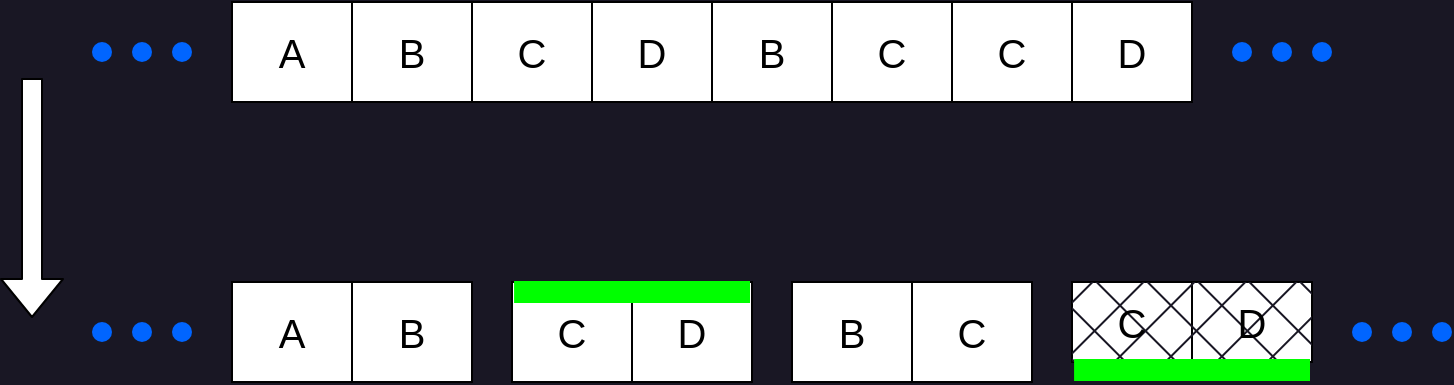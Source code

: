 <mxfile>
    <diagram id="LqdmTyrMARRoVk2-njNa" name="Page-1">
        <mxGraphModel dx="954" dy="592" grid="1" gridSize="10" guides="1" tooltips="1" connect="1" arrows="1" fold="1" page="1" pageScale="1" pageWidth="1100" pageHeight="850" background="#191724" math="1" shadow="0">
            <root>
                <mxCell id="0"/>
                <mxCell id="1" parent="0"/>
                <mxCell id="2" value="" style="shape=table;startSize=0;container=1;collapsible=0;childLayout=tableLayout;fillColor=#FFFFFF;gradientColor=none;fontColor=#000000;strokeColor=#000000;fontSize=20;" parent="1" vertex="1">
                    <mxGeometry x="260" y="270" width="480" height="50" as="geometry"/>
                </mxCell>
                <mxCell id="3" value="" style="shape=tableRow;horizontal=0;startSize=0;swimlaneHead=0;swimlaneBody=0;top=0;left=0;bottom=0;right=0;collapsible=0;dropTarget=0;fillColor=none;points=[[0,0.5],[1,0.5]];portConstraint=eastwest;fontColor=#000000;fontSize=20;" parent="2" vertex="1">
                    <mxGeometry width="480" height="50" as="geometry"/>
                </mxCell>
                <mxCell id="4" value="A" style="shape=partialRectangle;html=1;whiteSpace=wrap;connectable=0;overflow=hidden;fillColor=none;top=0;left=0;bottom=0;right=0;pointerEvents=1;fontColor=#000000;fontSize=20;" parent="3" vertex="1">
                    <mxGeometry width="60" height="50" as="geometry">
                        <mxRectangle width="60" height="50" as="alternateBounds"/>
                    </mxGeometry>
                </mxCell>
                <mxCell id="5" value="B" style="shape=partialRectangle;html=1;whiteSpace=wrap;connectable=0;overflow=hidden;fillColor=none;top=0;left=0;bottom=0;right=0;pointerEvents=1;fontColor=#000000;fontSize=20;" parent="3" vertex="1">
                    <mxGeometry x="60" width="60" height="50" as="geometry">
                        <mxRectangle width="60" height="50" as="alternateBounds"/>
                    </mxGeometry>
                </mxCell>
                <mxCell id="6" value="C" style="shape=partialRectangle;html=1;whiteSpace=wrap;connectable=0;overflow=hidden;fillColor=none;top=0;left=0;bottom=0;right=0;pointerEvents=1;fontColor=#000000;fontSize=20;strokeWidth=1;" parent="3" vertex="1">
                    <mxGeometry x="120" width="60" height="50" as="geometry">
                        <mxRectangle width="60" height="50" as="alternateBounds"/>
                    </mxGeometry>
                </mxCell>
                <mxCell id="7" value="D" style="shape=partialRectangle;html=1;whiteSpace=wrap;connectable=0;overflow=hidden;fillColor=none;top=0;left=0;bottom=0;right=0;pointerEvents=1;fontColor=#000000;fontSize=20;" parent="3" vertex="1">
                    <mxGeometry x="180" width="60" height="50" as="geometry">
                        <mxRectangle width="60" height="50" as="alternateBounds"/>
                    </mxGeometry>
                </mxCell>
                <mxCell id="15" value="B" style="shape=partialRectangle;html=1;whiteSpace=wrap;connectable=0;overflow=hidden;fillColor=none;top=0;left=0;bottom=0;right=0;pointerEvents=1;fontColor=#000000;fontSize=20;" parent="3" vertex="1">
                    <mxGeometry x="240" width="60" height="50" as="geometry">
                        <mxRectangle width="60" height="50" as="alternateBounds"/>
                    </mxGeometry>
                </mxCell>
                <mxCell id="14" value="C" style="shape=partialRectangle;html=1;whiteSpace=wrap;connectable=0;overflow=hidden;fillColor=none;top=0;left=0;bottom=0;right=0;pointerEvents=1;fontColor=#000000;fontSize=20;" parent="3" vertex="1">
                    <mxGeometry x="300" width="60" height="50" as="geometry">
                        <mxRectangle width="60" height="50" as="alternateBounds"/>
                    </mxGeometry>
                </mxCell>
                <mxCell id="13" value="C" style="shape=partialRectangle;html=1;whiteSpace=wrap;connectable=0;overflow=hidden;fillColor=none;top=0;left=0;bottom=0;right=0;pointerEvents=1;fontColor=#000000;fontSize=20;" parent="3" vertex="1">
                    <mxGeometry x="360" width="60" height="50" as="geometry">
                        <mxRectangle width="60" height="50" as="alternateBounds"/>
                    </mxGeometry>
                </mxCell>
                <mxCell id="12" value="D" style="shape=partialRectangle;html=1;whiteSpace=wrap;connectable=0;overflow=hidden;fillColor=none;top=0;left=0;bottom=0;right=0;pointerEvents=1;fontColor=#000000;fontSize=20;" parent="3" vertex="1">
                    <mxGeometry x="420" width="60" height="50" as="geometry">
                        <mxRectangle width="60" height="50" as="alternateBounds"/>
                    </mxGeometry>
                </mxCell>
                <mxCell id="16" value="" style="shape=table;startSize=0;container=1;collapsible=0;childLayout=tableLayout;fillColor=#FFFFFF;gradientColor=none;fontColor=#000000;strokeColor=#000000;fontSize=20;" parent="1" vertex="1">
                    <mxGeometry x="260" y="410" width="120" height="50" as="geometry"/>
                </mxCell>
                <mxCell id="17" value="" style="shape=tableRow;horizontal=0;startSize=0;swimlaneHead=0;swimlaneBody=0;top=0;left=0;bottom=0;right=0;collapsible=0;dropTarget=0;fillColor=none;points=[[0,0.5],[1,0.5]];portConstraint=eastwest;fontColor=#000000;fontSize=20;" parent="16" vertex="1">
                    <mxGeometry width="120" height="50" as="geometry"/>
                </mxCell>
                <mxCell id="18" value="A" style="shape=partialRectangle;html=1;whiteSpace=wrap;connectable=0;overflow=hidden;fillColor=none;top=0;left=0;bottom=0;right=0;pointerEvents=1;fontColor=#000000;fontSize=20;" parent="17" vertex="1">
                    <mxGeometry width="60" height="50" as="geometry">
                        <mxRectangle width="60" height="50" as="alternateBounds"/>
                    </mxGeometry>
                </mxCell>
                <mxCell id="19" value="B" style="shape=partialRectangle;html=1;whiteSpace=wrap;connectable=0;overflow=hidden;fillColor=none;top=0;left=0;bottom=0;right=0;pointerEvents=1;fontColor=#000000;fontSize=20;" parent="17" vertex="1">
                    <mxGeometry x="60" width="60" height="50" as="geometry">
                        <mxRectangle width="60" height="50" as="alternateBounds"/>
                    </mxGeometry>
                </mxCell>
                <mxCell id="20" value="" style="shape=table;startSize=0;container=1;collapsible=0;childLayout=tableLayout;fillColor=#FFFFFF;gradientColor=none;fontColor=#000000;strokeColor=#000000;fontSize=20;" parent="1" vertex="1">
                    <mxGeometry x="400" y="410" width="120" height="50" as="geometry"/>
                </mxCell>
                <mxCell id="21" value="" style="shape=tableRow;horizontal=0;startSize=0;swimlaneHead=0;swimlaneBody=0;top=0;left=0;bottom=0;right=0;collapsible=0;dropTarget=0;fillColor=none;points=[[0,0.5],[1,0.5]];portConstraint=eastwest;fontColor=#000000;fontSize=20;" parent="20" vertex="1">
                    <mxGeometry width="120" height="50" as="geometry"/>
                </mxCell>
                <mxCell id="22" value="C" style="shape=partialRectangle;html=1;whiteSpace=wrap;connectable=0;overflow=hidden;fillColor=none;top=0;left=0;bottom=0;right=0;pointerEvents=1;fontColor=#000000;fontSize=20;" parent="21" vertex="1">
                    <mxGeometry width="60" height="50" as="geometry">
                        <mxRectangle width="60" height="50" as="alternateBounds"/>
                    </mxGeometry>
                </mxCell>
                <mxCell id="23" value="D" style="shape=partialRectangle;html=1;whiteSpace=wrap;connectable=0;overflow=hidden;fillColor=none;top=0;left=0;bottom=0;right=0;pointerEvents=1;fontColor=#000000;fontSize=20;" parent="21" vertex="1">
                    <mxGeometry x="60" width="60" height="50" as="geometry">
                        <mxRectangle width="60" height="50" as="alternateBounds"/>
                    </mxGeometry>
                </mxCell>
                <mxCell id="24" value="" style="shape=table;startSize=0;container=1;collapsible=0;childLayout=tableLayout;fillColor=#FFFFFF;gradientColor=none;fontColor=#000000;strokeColor=#000000;fontSize=20;" parent="1" vertex="1">
                    <mxGeometry x="540" y="410" width="120" height="50" as="geometry"/>
                </mxCell>
                <mxCell id="25" value="" style="shape=tableRow;horizontal=0;startSize=0;swimlaneHead=0;swimlaneBody=0;top=0;left=0;bottom=0;right=0;collapsible=0;dropTarget=0;fillColor=none;points=[[0,0.5],[1,0.5]];portConstraint=eastwest;fontColor=#000000;fontSize=20;" parent="24" vertex="1">
                    <mxGeometry width="120" height="50" as="geometry"/>
                </mxCell>
                <mxCell id="26" value="B" style="shape=partialRectangle;html=1;whiteSpace=wrap;connectable=0;overflow=hidden;fillColor=none;top=0;left=0;bottom=0;right=0;pointerEvents=1;fontColor=#000000;fontSize=20;" parent="25" vertex="1">
                    <mxGeometry width="60" height="50" as="geometry">
                        <mxRectangle width="60" height="50" as="alternateBounds"/>
                    </mxGeometry>
                </mxCell>
                <mxCell id="27" value="C" style="shape=partialRectangle;html=1;whiteSpace=wrap;connectable=0;overflow=hidden;fillColor=none;top=0;left=0;bottom=0;right=0;pointerEvents=1;fontColor=#000000;fontSize=20;" parent="25" vertex="1">
                    <mxGeometry x="60" width="60" height="50" as="geometry">
                        <mxRectangle width="60" height="50" as="alternateBounds"/>
                    </mxGeometry>
                </mxCell>
                <mxCell id="28" value="" style="shape=table;startSize=0;container=1;collapsible=0;childLayout=tableLayout;fillColor=#FFFFFF;gradientColor=none;fontColor=#000000;strokeColor=#000000;fontSize=20;fillStyle=auto;" parent="1" vertex="1">
                    <mxGeometry x="680" y="410" width="120" height="40" as="geometry"/>
                </mxCell>
                <mxCell id="29" value="" style="shape=tableRow;horizontal=0;startSize=0;swimlaneHead=0;swimlaneBody=0;top=0;left=0;bottom=0;right=0;collapsible=0;dropTarget=0;fillColor=none;points=[[0,0.5],[1,0.5]];portConstraint=eastwest;fontColor=#000000;fontSize=20;" parent="28" vertex="1">
                    <mxGeometry width="120" height="40" as="geometry"/>
                </mxCell>
                <mxCell id="30" value="C" style="shape=partialRectangle;html=1;whiteSpace=wrap;connectable=0;overflow=hidden;fillColor=#191724;top=0;left=0;bottom=0;right=0;pointerEvents=1;fontColor=#000000;fontSize=20;fillStyle=cross-hatch;" parent="29" vertex="1">
                    <mxGeometry width="60" height="40" as="geometry">
                        <mxRectangle width="60" height="40" as="alternateBounds"/>
                    </mxGeometry>
                </mxCell>
                <mxCell id="31" value="D" style="shape=partialRectangle;html=1;whiteSpace=wrap;connectable=0;overflow=hidden;fillColor=#191724;top=0;left=0;bottom=0;right=0;pointerEvents=1;fontColor=#000000;fontSize=20;fillStyle=cross-hatch;" parent="29" vertex="1">
                    <mxGeometry x="60" width="60" height="40" as="geometry">
                        <mxRectangle width="60" height="40" as="alternateBounds"/>
                    </mxGeometry>
                </mxCell>
                <mxCell id="58" value="" style="endArrow=none;html=1;fillColor=#FFFFFF;entryX=-0.008;entryY=1;entryDx=0;entryDy=0;entryPerimeter=0;exitX=0.975;exitY=1;exitDx=0;exitDy=0;exitPerimeter=0;strokeColor=#00FF00;strokeWidth=11;" edge="1" parent="28">
                    <mxGeometry width="50" height="50" relative="1" as="geometry">
                        <mxPoint x="119" y="44" as="sourcePoint"/>
                        <mxPoint x="1.04" y="44" as="targetPoint"/>
                    </mxGeometry>
                </mxCell>
                <mxCell id="42" value="" style="shape=ellipse;fillColor=#0065FF;strokeColor=none;html=1;sketch=0;fontSize=20;fontColor=#000000;" parent="1" vertex="1">
                    <mxGeometry x="190" y="290" width="10" height="10" as="geometry"/>
                </mxCell>
                <mxCell id="43" value="" style="shape=ellipse;fillColor=#0065FF;strokeColor=none;html=1;sketch=0;fontSize=20;fontColor=#000000;" parent="1" vertex="1">
                    <mxGeometry x="210" y="290" width="10" height="10" as="geometry"/>
                </mxCell>
                <mxCell id="44" value="" style="shape=ellipse;fillColor=#0065FF;strokeColor=none;html=1;sketch=0;fontSize=20;fontColor=#000000;" parent="1" vertex="1">
                    <mxGeometry x="230" y="290" width="10" height="10" as="geometry"/>
                </mxCell>
                <mxCell id="48" value="" style="shape=ellipse;fillColor=#0065FF;strokeColor=none;html=1;sketch=0;fontSize=20;fontColor=#000000;" parent="1" vertex="1">
                    <mxGeometry x="760" y="290" width="10" height="10" as="geometry"/>
                </mxCell>
                <mxCell id="49" value="" style="shape=ellipse;fillColor=#0065FF;strokeColor=none;html=1;sketch=0;fontSize=20;fontColor=#000000;" parent="1" vertex="1">
                    <mxGeometry x="780" y="290" width="10" height="10" as="geometry"/>
                </mxCell>
                <mxCell id="50" value="" style="shape=ellipse;fillColor=#0065FF;strokeColor=none;html=1;sketch=0;fontSize=20;fontColor=#000000;" parent="1" vertex="1">
                    <mxGeometry x="800" y="290" width="10" height="10" as="geometry"/>
                </mxCell>
                <mxCell id="51" value="" style="shape=ellipse;fillColor=#0065FF;strokeColor=none;html=1;sketch=0;fontSize=20;fontColor=#000000;" parent="1" vertex="1">
                    <mxGeometry x="190" y="430" width="10" height="10" as="geometry"/>
                </mxCell>
                <mxCell id="52" value="" style="shape=ellipse;fillColor=#0065FF;strokeColor=none;html=1;sketch=0;fontSize=20;fontColor=#000000;" parent="1" vertex="1">
                    <mxGeometry x="210" y="430" width="10" height="10" as="geometry"/>
                </mxCell>
                <mxCell id="53" value="" style="shape=ellipse;fillColor=#0065FF;strokeColor=none;html=1;sketch=0;fontSize=20;fontColor=#000000;" parent="1" vertex="1">
                    <mxGeometry x="230" y="430" width="10" height="10" as="geometry"/>
                </mxCell>
                <mxCell id="54" value="" style="shape=ellipse;fillColor=#0065FF;strokeColor=none;html=1;sketch=0;fontSize=20;fontColor=#000000;" parent="1" vertex="1">
                    <mxGeometry x="820" y="430" width="10" height="10" as="geometry"/>
                </mxCell>
                <mxCell id="55" value="" style="shape=ellipse;fillColor=#0065FF;strokeColor=none;html=1;sketch=0;fontSize=20;fontColor=#000000;" parent="1" vertex="1">
                    <mxGeometry x="840" y="430" width="10" height="10" as="geometry"/>
                </mxCell>
                <mxCell id="56" value="" style="shape=ellipse;fillColor=#0065FF;strokeColor=none;html=1;sketch=0;fontSize=20;fontColor=#000000;" parent="1" vertex="1">
                    <mxGeometry x="860" y="430" width="10" height="10" as="geometry"/>
                </mxCell>
                <mxCell id="57" value="" style="shape=flexArrow;endArrow=classic;html=1;fillColor=#FFFFFF;" edge="1" parent="1">
                    <mxGeometry width="50" height="50" relative="1" as="geometry">
                        <mxPoint x="160" y="308" as="sourcePoint"/>
                        <mxPoint x="160" y="428" as="targetPoint"/>
                    </mxGeometry>
                </mxCell>
                <mxCell id="59" value="" style="endArrow=none;html=1;fillColor=#FFFFFF;entryX=-0.008;entryY=1;entryDx=0;entryDy=0;entryPerimeter=0;exitX=0.975;exitY=1;exitDx=0;exitDy=0;exitPerimeter=0;strokeColor=#00FF00;strokeWidth=11;" edge="1" parent="1">
                    <mxGeometry width="50" height="50" relative="1" as="geometry">
                        <mxPoint x="519" y="415" as="sourcePoint"/>
                        <mxPoint x="401.04" y="415" as="targetPoint"/>
                    </mxGeometry>
                </mxCell>
            </root>
        </mxGraphModel>
    </diagram>
</mxfile>